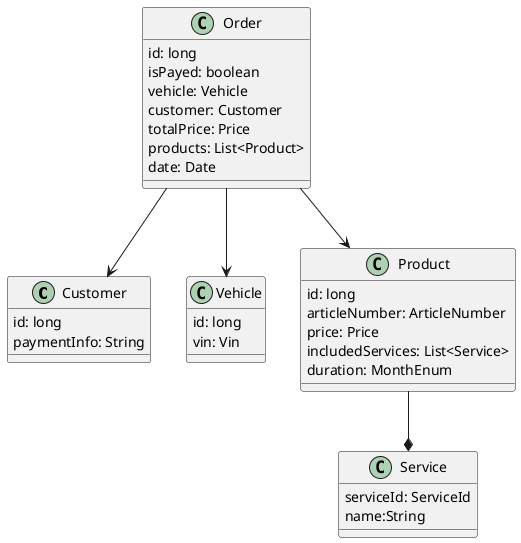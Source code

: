 @startuml

class Customer {
id: long
paymentInfo: String
}

class Vehicle {
  id: long
  vin: Vin
}

class Product {
  id: long
  articleNumber: ArticleNumber
  price: Price
  includedServices: List<Service>
  duration: MonthEnum
}

class Order{
id: long
isPayed: boolean
vehicle: Vehicle
customer: Customer
totalPrice: Price
products: List<Product>
date: Date
}

class Service{
serviceId: ServiceId
name:String
}



Order --> Vehicle
Order --> Product
Order --> Customer
Product --* Service

@enduml
